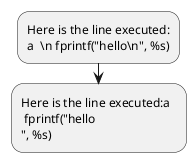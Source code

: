 {
  "sha1": "eok0jjxzmjvd5pawlgokcnpgfqiimab",
  "insertion": {
    "when": "2024-11-23T15:35:39.008Z",
    "url": "https://forum.plantuml.net/11343/activity-diagram-multi-line-and-n-management",
    "user": "The-Lum"
  }
}
@startuml
:Here is the line executed:
a  \n fprintf("hello\n", %s);
:Here is the line executed:a  \n fprintf("hello\n", %s);
@enduml
